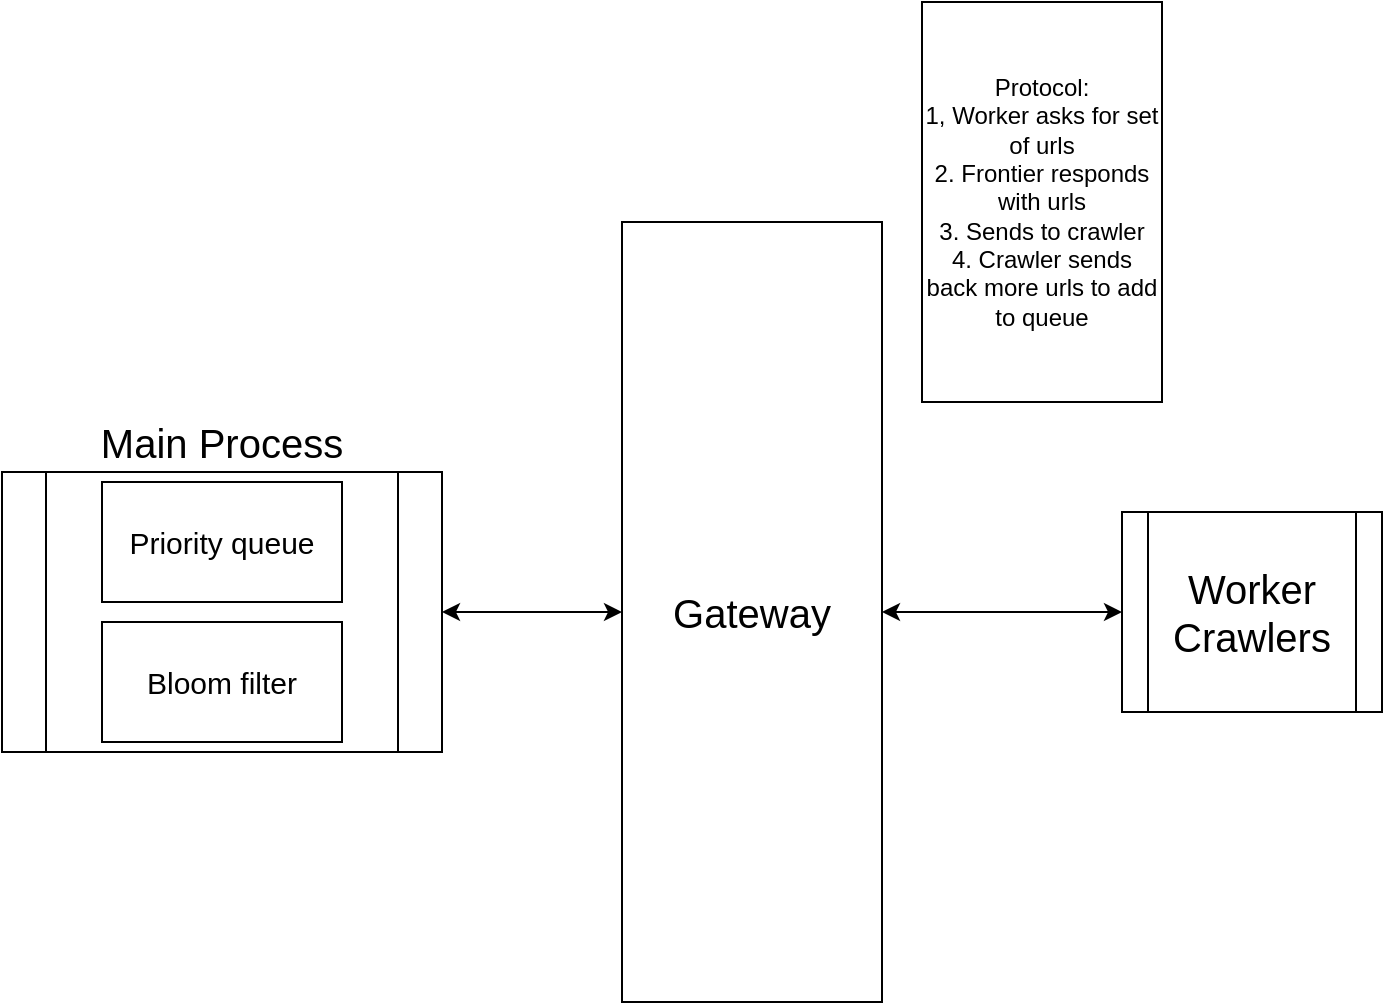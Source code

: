<mxfile version="26.0.9">
  <diagram name="Page-1" id="M2HYPNa58XWOIV9PPLL1">
    <mxGraphModel dx="1224" dy="793" grid="1" gridSize="10" guides="1" tooltips="1" connect="1" arrows="1" fold="1" page="1" pageScale="1" pageWidth="850" pageHeight="1100" math="0" shadow="0">
      <root>
        <mxCell id="0" />
        <mxCell id="1" parent="0" />
        <mxCell id="mF9jJ3oc6lBVz3y6j7Zx-4" value="&lt;font style=&quot;font-size: 20px;&quot;&gt;Gateway&lt;/font&gt;" style="rounded=0;whiteSpace=wrap;html=1;" vertex="1" parent="1">
          <mxGeometry x="360" y="300" width="130" height="390" as="geometry" />
        </mxCell>
        <mxCell id="mF9jJ3oc6lBVz3y6j7Zx-12" value="&lt;font style=&quot;font-size: 20px;&quot;&gt;Main Process&lt;/font&gt;" style="shape=process;whiteSpace=wrap;html=1;backgroundOutline=1;labelPosition=center;verticalLabelPosition=top;align=center;verticalAlign=bottom;" vertex="1" parent="1">
          <mxGeometry x="50" y="425" width="220" height="140" as="geometry" />
        </mxCell>
        <mxCell id="mF9jJ3oc6lBVz3y6j7Zx-14" value="" style="endArrow=classic;startArrow=classic;html=1;rounded=0;exitX=1;exitY=0.5;exitDx=0;exitDy=0;" edge="1" parent="1" source="mF9jJ3oc6lBVz3y6j7Zx-12" target="mF9jJ3oc6lBVz3y6j7Zx-4">
          <mxGeometry width="50" height="50" relative="1" as="geometry">
            <mxPoint x="280" y="560" as="sourcePoint" />
            <mxPoint x="330" y="510" as="targetPoint" />
          </mxGeometry>
        </mxCell>
        <mxCell id="mF9jJ3oc6lBVz3y6j7Zx-15" value="&lt;font style=&quot;font-size: 15px;&quot;&gt;Priority queue&lt;/font&gt;" style="rounded=0;whiteSpace=wrap;html=1;" vertex="1" parent="1">
          <mxGeometry x="100" y="430" width="120" height="60" as="geometry" />
        </mxCell>
        <mxCell id="mF9jJ3oc6lBVz3y6j7Zx-16" value="&lt;font style=&quot;font-size: 15px;&quot;&gt;Bloom filter&lt;/font&gt;" style="rounded=0;whiteSpace=wrap;html=1;" vertex="1" parent="1">
          <mxGeometry x="100" y="500" width="120" height="60" as="geometry" />
        </mxCell>
        <mxCell id="mF9jJ3oc6lBVz3y6j7Zx-17" value="" style="endArrow=classic;startArrow=classic;html=1;rounded=0;exitX=1;exitY=0.5;exitDx=0;exitDy=0;entryX=0;entryY=0.5;entryDx=0;entryDy=0;" edge="1" parent="1" source="mF9jJ3oc6lBVz3y6j7Zx-4" target="mF9jJ3oc6lBVz3y6j7Zx-18">
          <mxGeometry width="50" height="50" relative="1" as="geometry">
            <mxPoint x="540" y="490" as="sourcePoint" />
            <mxPoint x="630" y="495" as="targetPoint" />
          </mxGeometry>
        </mxCell>
        <mxCell id="mF9jJ3oc6lBVz3y6j7Zx-18" value="&lt;font style=&quot;font-size: 20px;&quot;&gt;Worker Crawlers&lt;/font&gt;" style="shape=process;whiteSpace=wrap;html=1;backgroundOutline=1;" vertex="1" parent="1">
          <mxGeometry x="610" y="445" width="130" height="100" as="geometry" />
        </mxCell>
        <mxCell id="mF9jJ3oc6lBVz3y6j7Zx-22" value="Protocol:&lt;br&gt;1, Worker asks for set of urls&lt;div&gt;2. Frontier responds with urls&lt;/div&gt;&lt;div&gt;3. Sends to crawler&lt;/div&gt;&lt;div&gt;4. Crawler sends back more urls to add to queue&lt;/div&gt;" style="rounded=0;whiteSpace=wrap;html=1;" vertex="1" parent="1">
          <mxGeometry x="510" y="190" width="120" height="200" as="geometry" />
        </mxCell>
      </root>
    </mxGraphModel>
  </diagram>
</mxfile>
